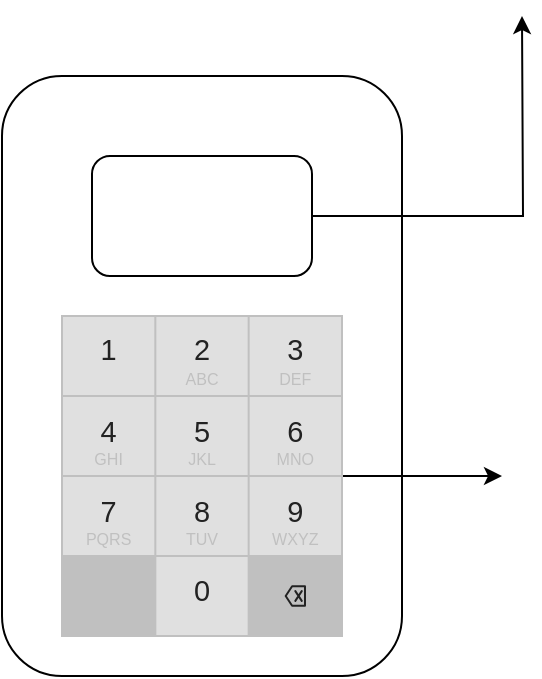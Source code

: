 <mxfile version="13.5.9" type="github" pages="4">
  <diagram id="3e9T9hURMDE8jhIzxKxa" name="Design 1">
    <mxGraphModel dx="1304" dy="2404" grid="1" gridSize="10" guides="1" tooltips="1" connect="1" arrows="1" fold="1" page="1" pageScale="1" pageWidth="850" pageHeight="1100" math="0" shadow="0">
      <root>
        <mxCell id="0" />
        <mxCell id="1" parent="0" />
        <mxCell id="2Q7fGmnm3wAovuN_EA-r-1" value="" style="rounded=1;whiteSpace=wrap;html=1;rotation=0;" vertex="1" parent="1">
          <mxGeometry x="90" y="110" width="200" height="300" as="geometry" />
        </mxCell>
        <mxCell id="2Q7fGmnm3wAovuN_EA-r-5" style="edgeStyle=orthogonalEdgeStyle;rounded=0;orthogonalLoop=1;jettySize=auto;html=1;" edge="1" parent="1" source="2Q7fGmnm3wAovuN_EA-r-2">
          <mxGeometry relative="1" as="geometry">
            <mxPoint x="340" y="310" as="targetPoint" />
          </mxGeometry>
        </mxCell>
        <mxCell id="2Q7fGmnm3wAovuN_EA-r-2" value="" style="html=1;verticalLabelPosition=bottom;labelBackgroundColor=#ffffff;verticalAlign=top;shadow=0;dashed=0;strokeWidth=2;shape=mxgraph.ios7.misc.number_pad;strokeWidth=1;" vertex="1" parent="1">
          <mxGeometry x="120" y="230" width="140" height="160" as="geometry" />
        </mxCell>
        <mxCell id="2Q7fGmnm3wAovuN_EA-r-4" style="edgeStyle=orthogonalEdgeStyle;rounded=0;orthogonalLoop=1;jettySize=auto;html=1;" edge="1" parent="1" source="2Q7fGmnm3wAovuN_EA-r-3">
          <mxGeometry relative="1" as="geometry">
            <mxPoint x="350" y="80" as="targetPoint" />
          </mxGeometry>
        </mxCell>
        <mxCell id="2Q7fGmnm3wAovuN_EA-r-3" value="" style="rounded=1;whiteSpace=wrap;html=1;" vertex="1" parent="1">
          <mxGeometry x="135" y="150" width="110" height="60" as="geometry" />
        </mxCell>
      </root>
    </mxGraphModel>
  </diagram>
  <diagram id="NGW7vhYybL7sr1OS3Qov" name="Design 2">
    <mxGraphModel dx="326" dy="601" grid="1" gridSize="10" guides="1" tooltips="1" connect="1" arrows="1" fold="1" page="1" pageScale="1" pageWidth="850" pageHeight="1100" math="0" shadow="0">
      <root>
        <mxCell id="jjxMrM9QW4UMRbWhaOKR-0" />
        <mxCell id="jjxMrM9QW4UMRbWhaOKR-1" parent="jjxMrM9QW4UMRbWhaOKR-0" />
        <mxCell id="M8uditfHNbvttA0a0SfO-3" style="edgeStyle=orthogonalEdgeStyle;rounded=0;orthogonalLoop=1;jettySize=auto;html=1;" edge="1" parent="jjxMrM9QW4UMRbWhaOKR-1" source="upFWgYYopIJRbqfTc81m-0">
          <mxGeometry relative="1" as="geometry">
            <mxPoint x="160" y="90" as="targetPoint" />
          </mxGeometry>
        </mxCell>
        <mxCell id="upFWgYYopIJRbqfTc81m-0" value="" style="rounded=1;whiteSpace=wrap;html=1;rotation=0;" vertex="1" parent="jjxMrM9QW4UMRbWhaOKR-1">
          <mxGeometry x="60" y="180" width="200" height="300" as="geometry" />
        </mxCell>
        <mxCell id="M8uditfHNbvttA0a0SfO-2" style="edgeStyle=orthogonalEdgeStyle;rounded=0;orthogonalLoop=1;jettySize=auto;html=1;" edge="1" parent="jjxMrM9QW4UMRbWhaOKR-1" source="upFWgYYopIJRbqfTc81m-1">
          <mxGeometry relative="1" as="geometry">
            <mxPoint x="160" y="650" as="targetPoint" />
          </mxGeometry>
        </mxCell>
        <mxCell id="upFWgYYopIJRbqfTc81m-1" value="" style="shape=image;html=1;verticalAlign=top;verticalLabelPosition=bottom;labelBackgroundColor=#ffffff;imageAspect=0;aspect=fixed;image=https://cdn2.iconfinder.com/data/icons/circle-icons-1/64/lens-128.png" vertex="1" parent="jjxMrM9QW4UMRbWhaOKR-1">
          <mxGeometry x="96" y="320" width="128" height="128" as="geometry" />
        </mxCell>
        <mxCell id="LSGT6XAGKD8LK0nsoDtP-0" style="edgeStyle=orthogonalEdgeStyle;rounded=0;orthogonalLoop=1;jettySize=auto;html=1;" edge="1" parent="jjxMrM9QW4UMRbWhaOKR-1" source="M8uditfHNbvttA0a0SfO-0">
          <mxGeometry relative="1" as="geometry">
            <mxPoint x="320" y="160" as="targetPoint" />
          </mxGeometry>
        </mxCell>
        <mxCell id="M8uditfHNbvttA0a0SfO-0" value="" style="rounded=1;whiteSpace=wrap;html=1;" vertex="1" parent="jjxMrM9QW4UMRbWhaOKR-1">
          <mxGeometry x="105" y="210" width="110" height="60" as="geometry" />
        </mxCell>
        <mxCell id="M8uditfHNbvttA0a0SfO-4" style="edgeStyle=orthogonalEdgeStyle;rounded=0;orthogonalLoop=1;jettySize=auto;html=1;" edge="1" parent="jjxMrM9QW4UMRbWhaOKR-1" source="M8uditfHNbvttA0a0SfO-1">
          <mxGeometry relative="1" as="geometry">
            <mxPoint x="414" y="80" as="targetPoint" />
          </mxGeometry>
        </mxCell>
        <mxCell id="M8uditfHNbvttA0a0SfO-1" value="" style="shape=image;html=1;verticalAlign=top;verticalLabelPosition=bottom;labelBackgroundColor=#ffffff;imageAspect=0;aspect=fixed;image=https://cdn0.iconfinder.com/data/icons/outline-icons/320/Hand-128.png" vertex="1" parent="jjxMrM9QW4UMRbWhaOKR-1">
          <mxGeometry x="350" y="266" width="128" height="128" as="geometry" />
        </mxCell>
      </root>
    </mxGraphModel>
  </diagram>
  <diagram id="XOZc9id6s9x5EsCJ7sAH" name="Design 3">
    <mxGraphModel dx="466" dy="859" grid="1" gridSize="10" guides="1" tooltips="1" connect="1" arrows="1" fold="1" page="1" pageScale="1" pageWidth="850" pageHeight="1100" math="0" shadow="0">
      <root>
        <mxCell id="wRqivnV8ladIm3eVTEyq-0" />
        <mxCell id="wRqivnV8ladIm3eVTEyq-1" parent="wRqivnV8ladIm3eVTEyq-0" />
        <mxCell id="YJaLuuE9jVT1jhL4qKFC-0" value="" style="rounded=1;whiteSpace=wrap;html=1;rotation=0;" vertex="1" parent="wRqivnV8ladIm3eVTEyq-1">
          <mxGeometry x="310" y="460" width="200" height="300" as="geometry" />
        </mxCell>
        <mxCell id="tguP2s8llueAoVZs9MNc-2" style="edgeStyle=orthogonalEdgeStyle;rounded=0;orthogonalLoop=1;jettySize=auto;html=1;" edge="1" parent="wRqivnV8ladIm3eVTEyq-1" source="6Rl0kR8EUe_5uxmaW8_v-0">
          <mxGeometry relative="1" as="geometry">
            <mxPoint x="415" y="410" as="targetPoint" />
          </mxGeometry>
        </mxCell>
        <mxCell id="6Rl0kR8EUe_5uxmaW8_v-0" value="" style="rounded=1;whiteSpace=wrap;html=1;" vertex="1" parent="wRqivnV8ladIm3eVTEyq-1">
          <mxGeometry x="360" y="500" width="110" height="60" as="geometry" />
        </mxCell>
        <mxCell id="tguP2s8llueAoVZs9MNc-1" style="edgeStyle=orthogonalEdgeStyle;rounded=0;orthogonalLoop=1;jettySize=auto;html=1;" edge="1" parent="wRqivnV8ladIm3eVTEyq-1" source="tguP2s8llueAoVZs9MNc-0">
          <mxGeometry relative="1" as="geometry">
            <mxPoint x="640" y="410" as="targetPoint" />
          </mxGeometry>
        </mxCell>
        <mxCell id="tguP2s8llueAoVZs9MNc-0" value="" style="shape=image;html=1;verticalAlign=top;verticalLabelPosition=bottom;labelBackgroundColor=#ffffff;imageAspect=0;aspect=fixed;image=https://cdn2.iconfinder.com/data/icons/freecns-cumulus/16/519971-034_Microphone-128.png" vertex="1" parent="wRqivnV8ladIm3eVTEyq-1">
          <mxGeometry x="346" y="600" width="128" height="128" as="geometry" />
        </mxCell>
      </root>
    </mxGraphModel>
  </diagram>
  <diagram id="Ux_CS98X_Jp8MXNAPYhG" name="Page-4">
    <mxGraphModel dx="326" dy="601" grid="1" gridSize="10" guides="1" tooltips="1" connect="1" arrows="1" fold="1" page="1" pageScale="1" pageWidth="850" pageHeight="1100" math="0" shadow="0">
      <root>
        <mxCell id="ypuem6WDAKoWJHsg6uGO-0" />
        <mxCell id="ypuem6WDAKoWJHsg6uGO-1" parent="ypuem6WDAKoWJHsg6uGO-0" />
      </root>
    </mxGraphModel>
  </diagram>
</mxfile>
